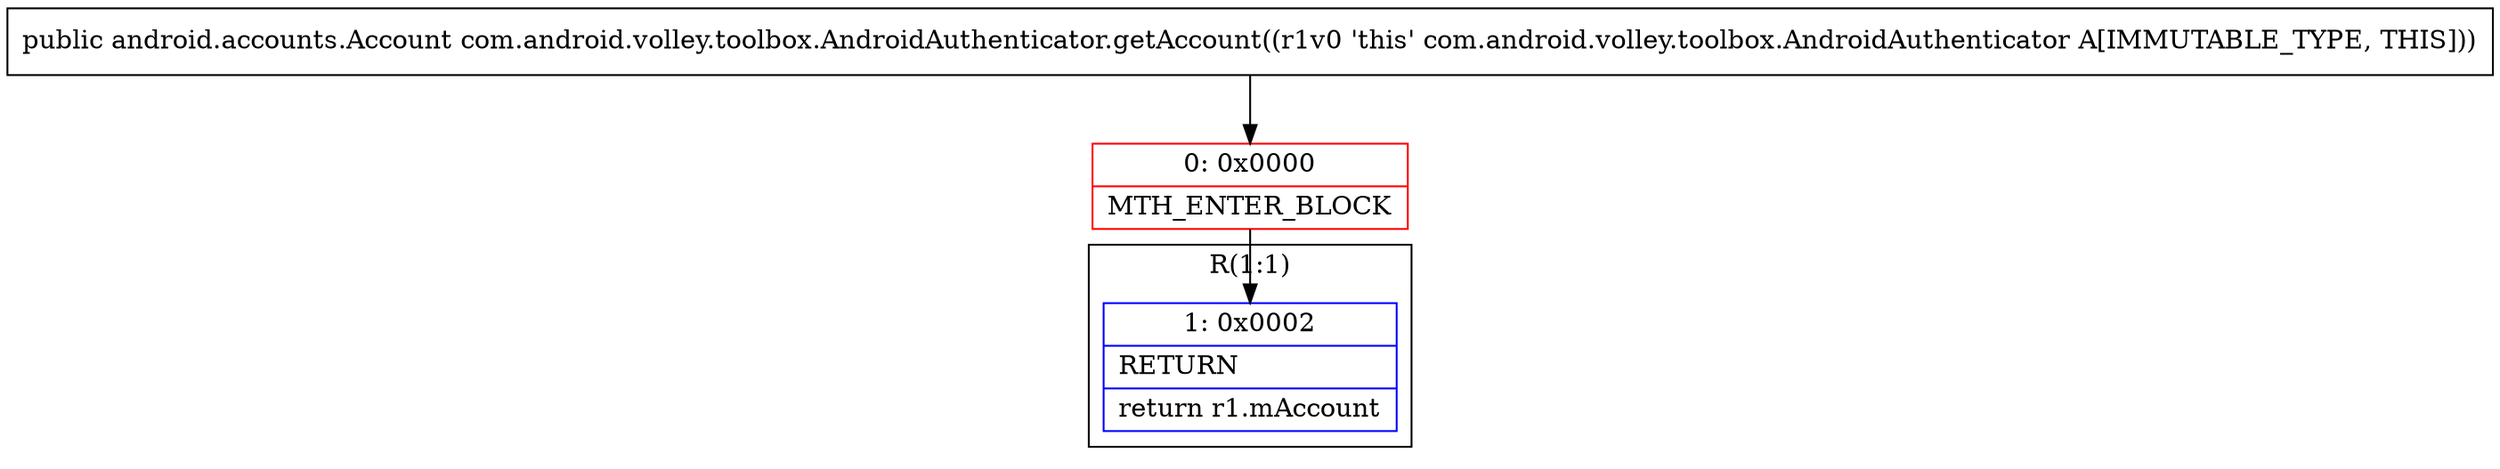 digraph "CFG forcom.android.volley.toolbox.AndroidAuthenticator.getAccount()Landroid\/accounts\/Account;" {
subgraph cluster_Region_465932311 {
label = "R(1:1)";
node [shape=record,color=blue];
Node_1 [shape=record,label="{1\:\ 0x0002|RETURN\l|return r1.mAccount\l}"];
}
Node_0 [shape=record,color=red,label="{0\:\ 0x0000|MTH_ENTER_BLOCK\l}"];
MethodNode[shape=record,label="{public android.accounts.Account com.android.volley.toolbox.AndroidAuthenticator.getAccount((r1v0 'this' com.android.volley.toolbox.AndroidAuthenticator A[IMMUTABLE_TYPE, THIS])) }"];
MethodNode -> Node_0;
Node_0 -> Node_1;
}

